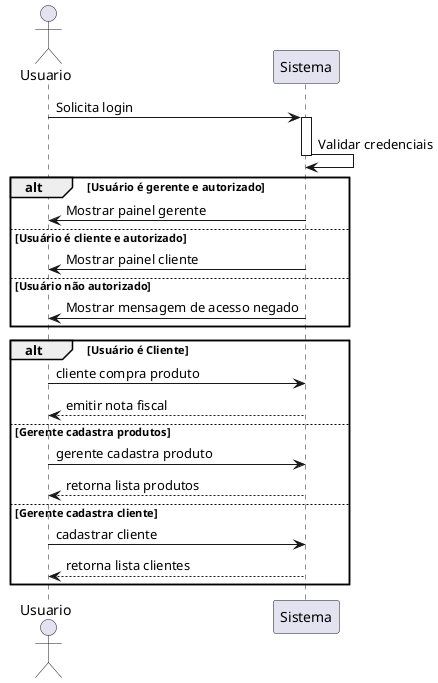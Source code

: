 @startuml seq
actor Usuario
participant Sistema

Usuario -> Sistema: Solicita login
activate Sistema
Sistema -> Sistema: Validar credenciais
deactivate Sistema

alt Usuário é gerente e autorizado
    Sistema -> Usuario: Mostrar painel gerente
    
else Usuário é cliente e autorizado
    Sistema -> Usuario: Mostrar painel cliente
    
else Usuário não autorizado
    Sistema -> Usuario: Mostrar mensagem de acesso negado
    
end

alt Usuário é Cliente
    Usuario -> Sistema : cliente compra produto
    Sistema --> Usuario : emitir nota fiscal
    
else Gerente cadastra produtos
    Usuario -> Sistema : gerente cadastra produto
    Sistema --> Usuario : retorna lista produtos
    
else Gerente cadastra cliente
    Usuario -> Sistema : cadastrar cliente 
    Sistema --> Usuario : retorna lista clientes
    
end 

@enduml
